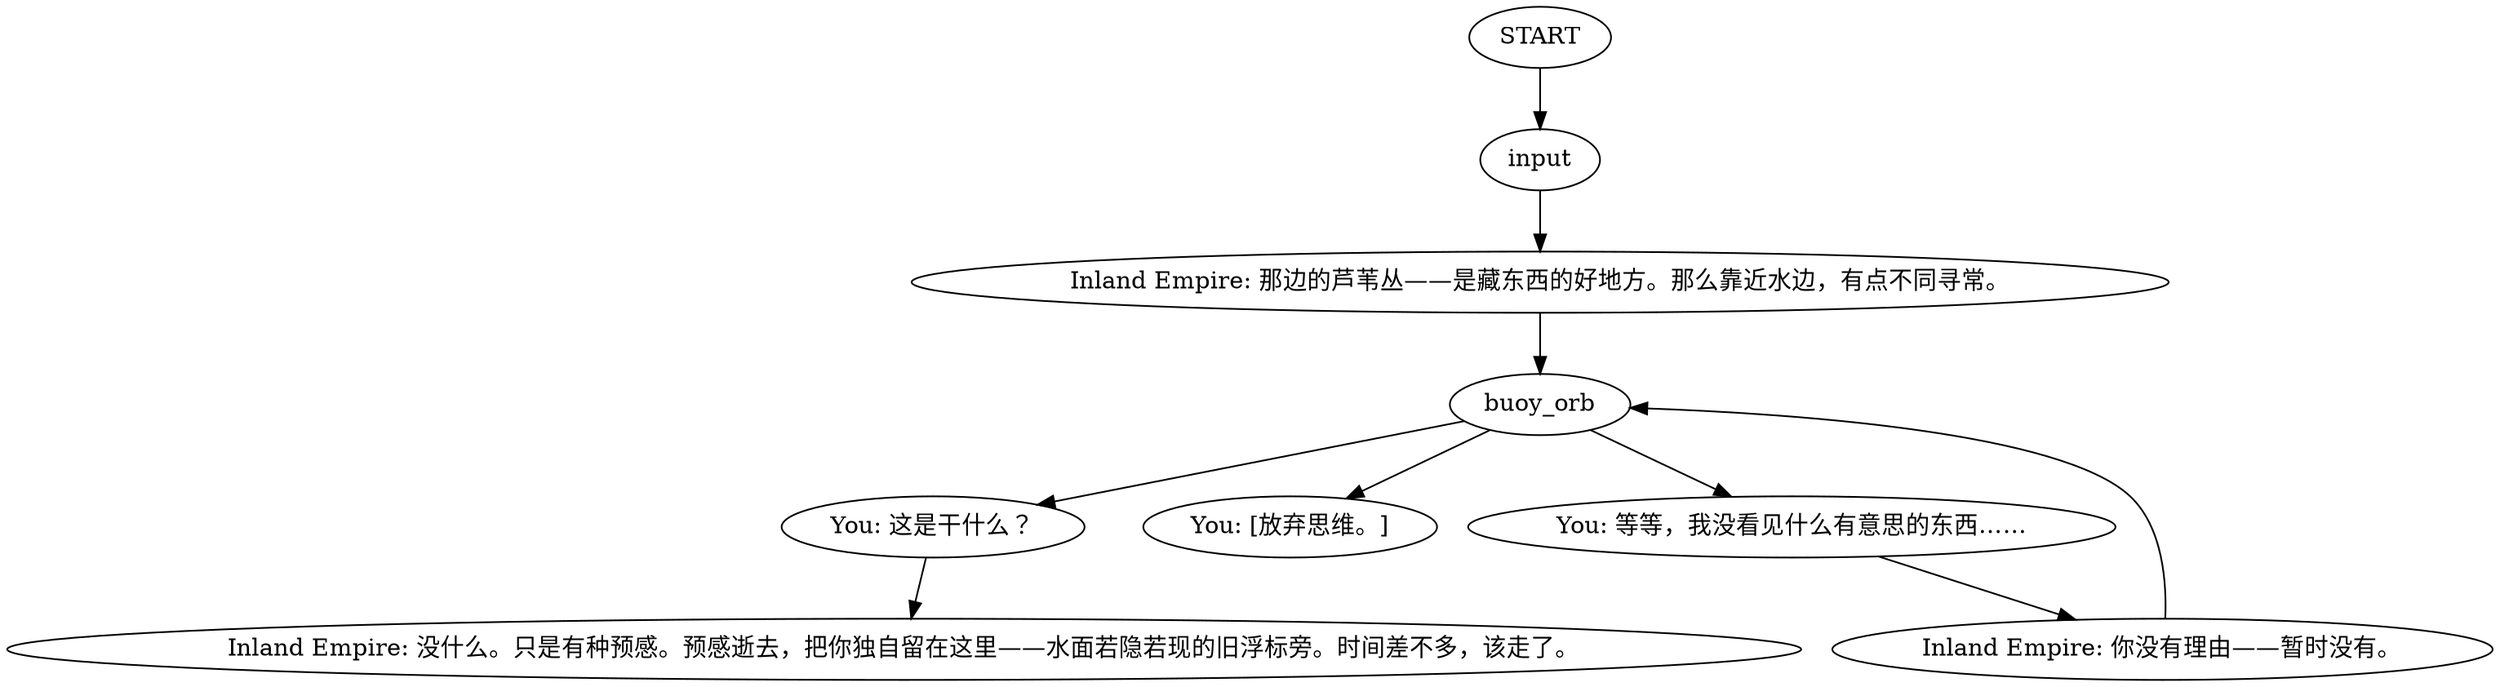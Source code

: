 # COAST ORB / reeds with buoy
# Visual Calculus notes that this is a good place to hide things.
# ==================================================
digraph G {
	  0 [label="START"];
	  1 [label="input"];
	  2 [label="You: 这是干什么？"];
	  3 [label="buoy_orb"];
	  4 [label="Inland Empire: 你没有理由——暂时没有。"];
	  5 [label="You: [放弃思维。]"];
	  7 [label="You: 等等，我没看见什么有意思的东西……"];
	  8 [label="Inland Empire: 那边的芦苇丛——是藏东西的好地方。那么靠近水边，有点不同寻常。"];
	  9 [label="Inland Empire: 没什么。只是有种预感。预感逝去，把你独自留在这里——水面若隐若现的旧浮标旁。时间差不多，该走了。"];
	  0 -> 1
	  1 -> 8
	  2 -> 9
	  3 -> 2
	  3 -> 5
	  3 -> 7
	  4 -> 3
	  7 -> 4
	  8 -> 3
}

